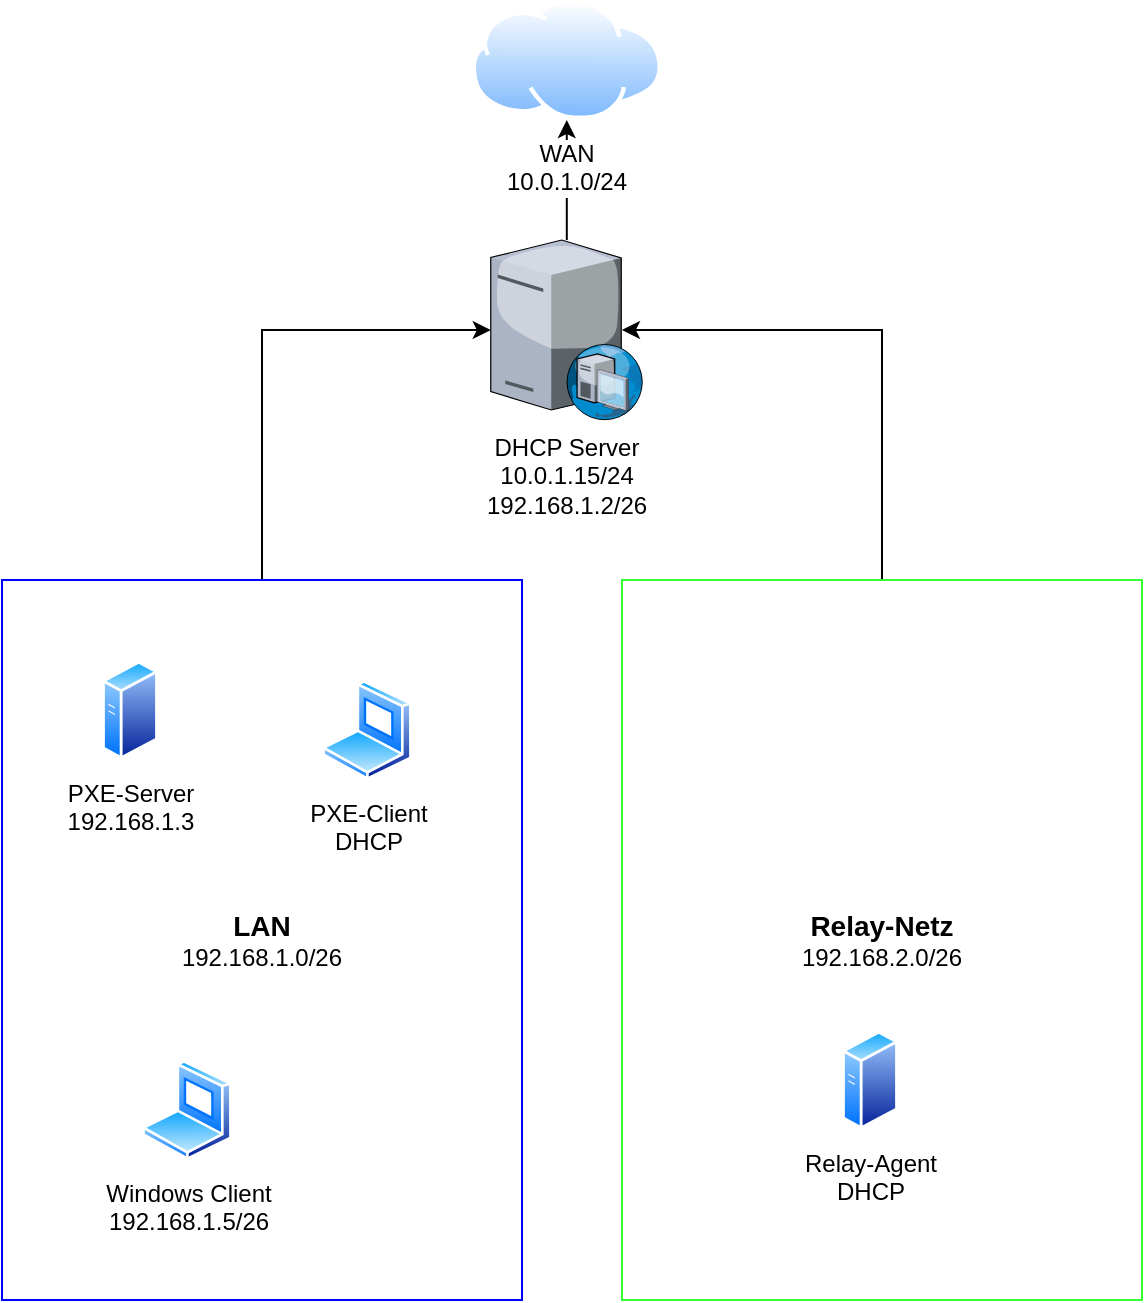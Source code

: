 <mxfile version="24.1.0" type="device">
  <diagram name="Page-1" id="nTQGUZQcPy84R1Rn9wm-">
    <mxGraphModel dx="1434" dy="844" grid="1" gridSize="10" guides="1" tooltips="1" connect="1" arrows="1" fold="1" page="1" pageScale="1" pageWidth="827" pageHeight="1169" math="0" shadow="0">
      <root>
        <mxCell id="0" />
        <mxCell id="1" parent="0" />
        <mxCell id="5EN4y2I4aDGf2eWQb3yP-9" style="edgeStyle=orthogonalEdgeStyle;rounded=0;orthogonalLoop=1;jettySize=auto;html=1;" edge="1" parent="1" source="Lu9Eben1TwgA7Xt8Hn3x-1" target="Lu9Eben1TwgA7Xt8Hn3x-3">
          <mxGeometry relative="1" as="geometry">
            <mxPoint x="280" y="220" as="targetPoint" />
            <Array as="points">
              <mxPoint x="240" y="225" />
            </Array>
          </mxGeometry>
        </mxCell>
        <mxCell id="Lu9Eben1TwgA7Xt8Hn3x-1" value="&lt;font style=&quot;font-size: 14px;&quot;&gt;&lt;b&gt;LAN&lt;/b&gt;&lt;/font&gt;&lt;div&gt;192.168.1.0/26&lt;/div&gt;" style="rounded=0;whiteSpace=wrap;html=1;strokeColor=#0000FF;fillColor=none;" parent="1" vertex="1">
          <mxGeometry x="110" y="350" width="260" height="360" as="geometry" />
        </mxCell>
        <mxCell id="5EN4y2I4aDGf2eWQb3yP-6" style="edgeStyle=orthogonalEdgeStyle;rounded=0;orthogonalLoop=1;jettySize=auto;html=1;" edge="1" parent="1" source="Lu9Eben1TwgA7Xt8Hn3x-3" target="5EN4y2I4aDGf2eWQb3yP-2">
          <mxGeometry relative="1" as="geometry" />
        </mxCell>
        <mxCell id="Lu9Eben1TwgA7Xt8Hn3x-3" value="DHCP Server&lt;div&gt;10.0.1.15/24&lt;/div&gt;&lt;div&gt;192.168.1.2/26&lt;/div&gt;" style="verticalLabelPosition=bottom;sketch=0;aspect=fixed;html=1;verticalAlign=top;strokeColor=none;align=center;outlineConnect=0;shape=mxgraph.citrix.dhcp_server;" parent="1" vertex="1">
          <mxGeometry x="354.38" y="180" width="76" height="90" as="geometry" />
        </mxCell>
        <mxCell id="Lu9Eben1TwgA7Xt8Hn3x-5" value="Windows Client&lt;br&gt;192.168.1.5/26" style="image;aspect=fixed;perimeter=ellipsePerimeter;html=1;align=center;shadow=0;dashed=0;spacingTop=3;image=img/lib/active_directory/laptop_client.svg;" parent="1" vertex="1">
          <mxGeometry x="180" y="590" width="45" height="50" as="geometry" />
        </mxCell>
        <mxCell id="5EN4y2I4aDGf2eWQb3yP-1" value="PXE-Server&lt;div&gt;192.168.1.3&lt;/div&gt;" style="image;aspect=fixed;perimeter=ellipsePerimeter;html=1;align=center;shadow=0;dashed=0;spacingTop=3;image=img/lib/active_directory/generic_server.svg;" vertex="1" parent="1">
          <mxGeometry x="160" y="390" width="28.0" height="50" as="geometry" />
        </mxCell>
        <mxCell id="5EN4y2I4aDGf2eWQb3yP-2" value="WAN&lt;div&gt;10.0.1.0/24&lt;/div&gt;" style="image;aspect=fixed;perimeter=ellipsePerimeter;html=1;align=center;shadow=0;dashed=0;spacingTop=3;image=img/lib/active_directory/internet_cloud.svg;" vertex="1" parent="1">
          <mxGeometry x="344.76" y="60" width="95.24" height="60" as="geometry" />
        </mxCell>
        <mxCell id="5EN4y2I4aDGf2eWQb3yP-3" value="PXE-Client&lt;div&gt;DHCP&lt;/div&gt;" style="image;aspect=fixed;perimeter=ellipsePerimeter;html=1;align=center;shadow=0;dashed=0;spacingTop=3;image=img/lib/active_directory/laptop_client.svg;" vertex="1" parent="1">
          <mxGeometry x="270" y="400" width="45" height="50" as="geometry" />
        </mxCell>
        <mxCell id="5EN4y2I4aDGf2eWQb3yP-8" style="edgeStyle=orthogonalEdgeStyle;rounded=0;orthogonalLoop=1;jettySize=auto;html=1;entryX=0.863;entryY=0.5;entryDx=0;entryDy=0;entryPerimeter=0;" edge="1" parent="1" source="5EN4y2I4aDGf2eWQb3yP-4" target="Lu9Eben1TwgA7Xt8Hn3x-3">
          <mxGeometry relative="1" as="geometry">
            <mxPoint x="530" y="230" as="targetPoint" />
            <Array as="points">
              <mxPoint x="550" y="225" />
            </Array>
          </mxGeometry>
        </mxCell>
        <mxCell id="5EN4y2I4aDGf2eWQb3yP-4" value="&lt;span style=&quot;font-size: 14px;&quot;&gt;&lt;b&gt;Relay-Netz&lt;/b&gt;&lt;/span&gt;&lt;br&gt;&lt;div&gt;192.168.2.0/26&lt;/div&gt;" style="rounded=0;whiteSpace=wrap;html=1;strokeColor=#33FF33;fillColor=none;" vertex="1" parent="1">
          <mxGeometry x="420" y="350" width="260" height="360" as="geometry" />
        </mxCell>
        <mxCell id="5EN4y2I4aDGf2eWQb3yP-5" value="Relay-Agent&lt;div&gt;DHCP&lt;/div&gt;" style="image;aspect=fixed;perimeter=ellipsePerimeter;html=1;align=center;shadow=0;dashed=0;spacingTop=3;image=img/lib/active_directory/generic_server.svg;" vertex="1" parent="1">
          <mxGeometry x="530" y="575" width="28.0" height="50" as="geometry" />
        </mxCell>
      </root>
    </mxGraphModel>
  </diagram>
</mxfile>
